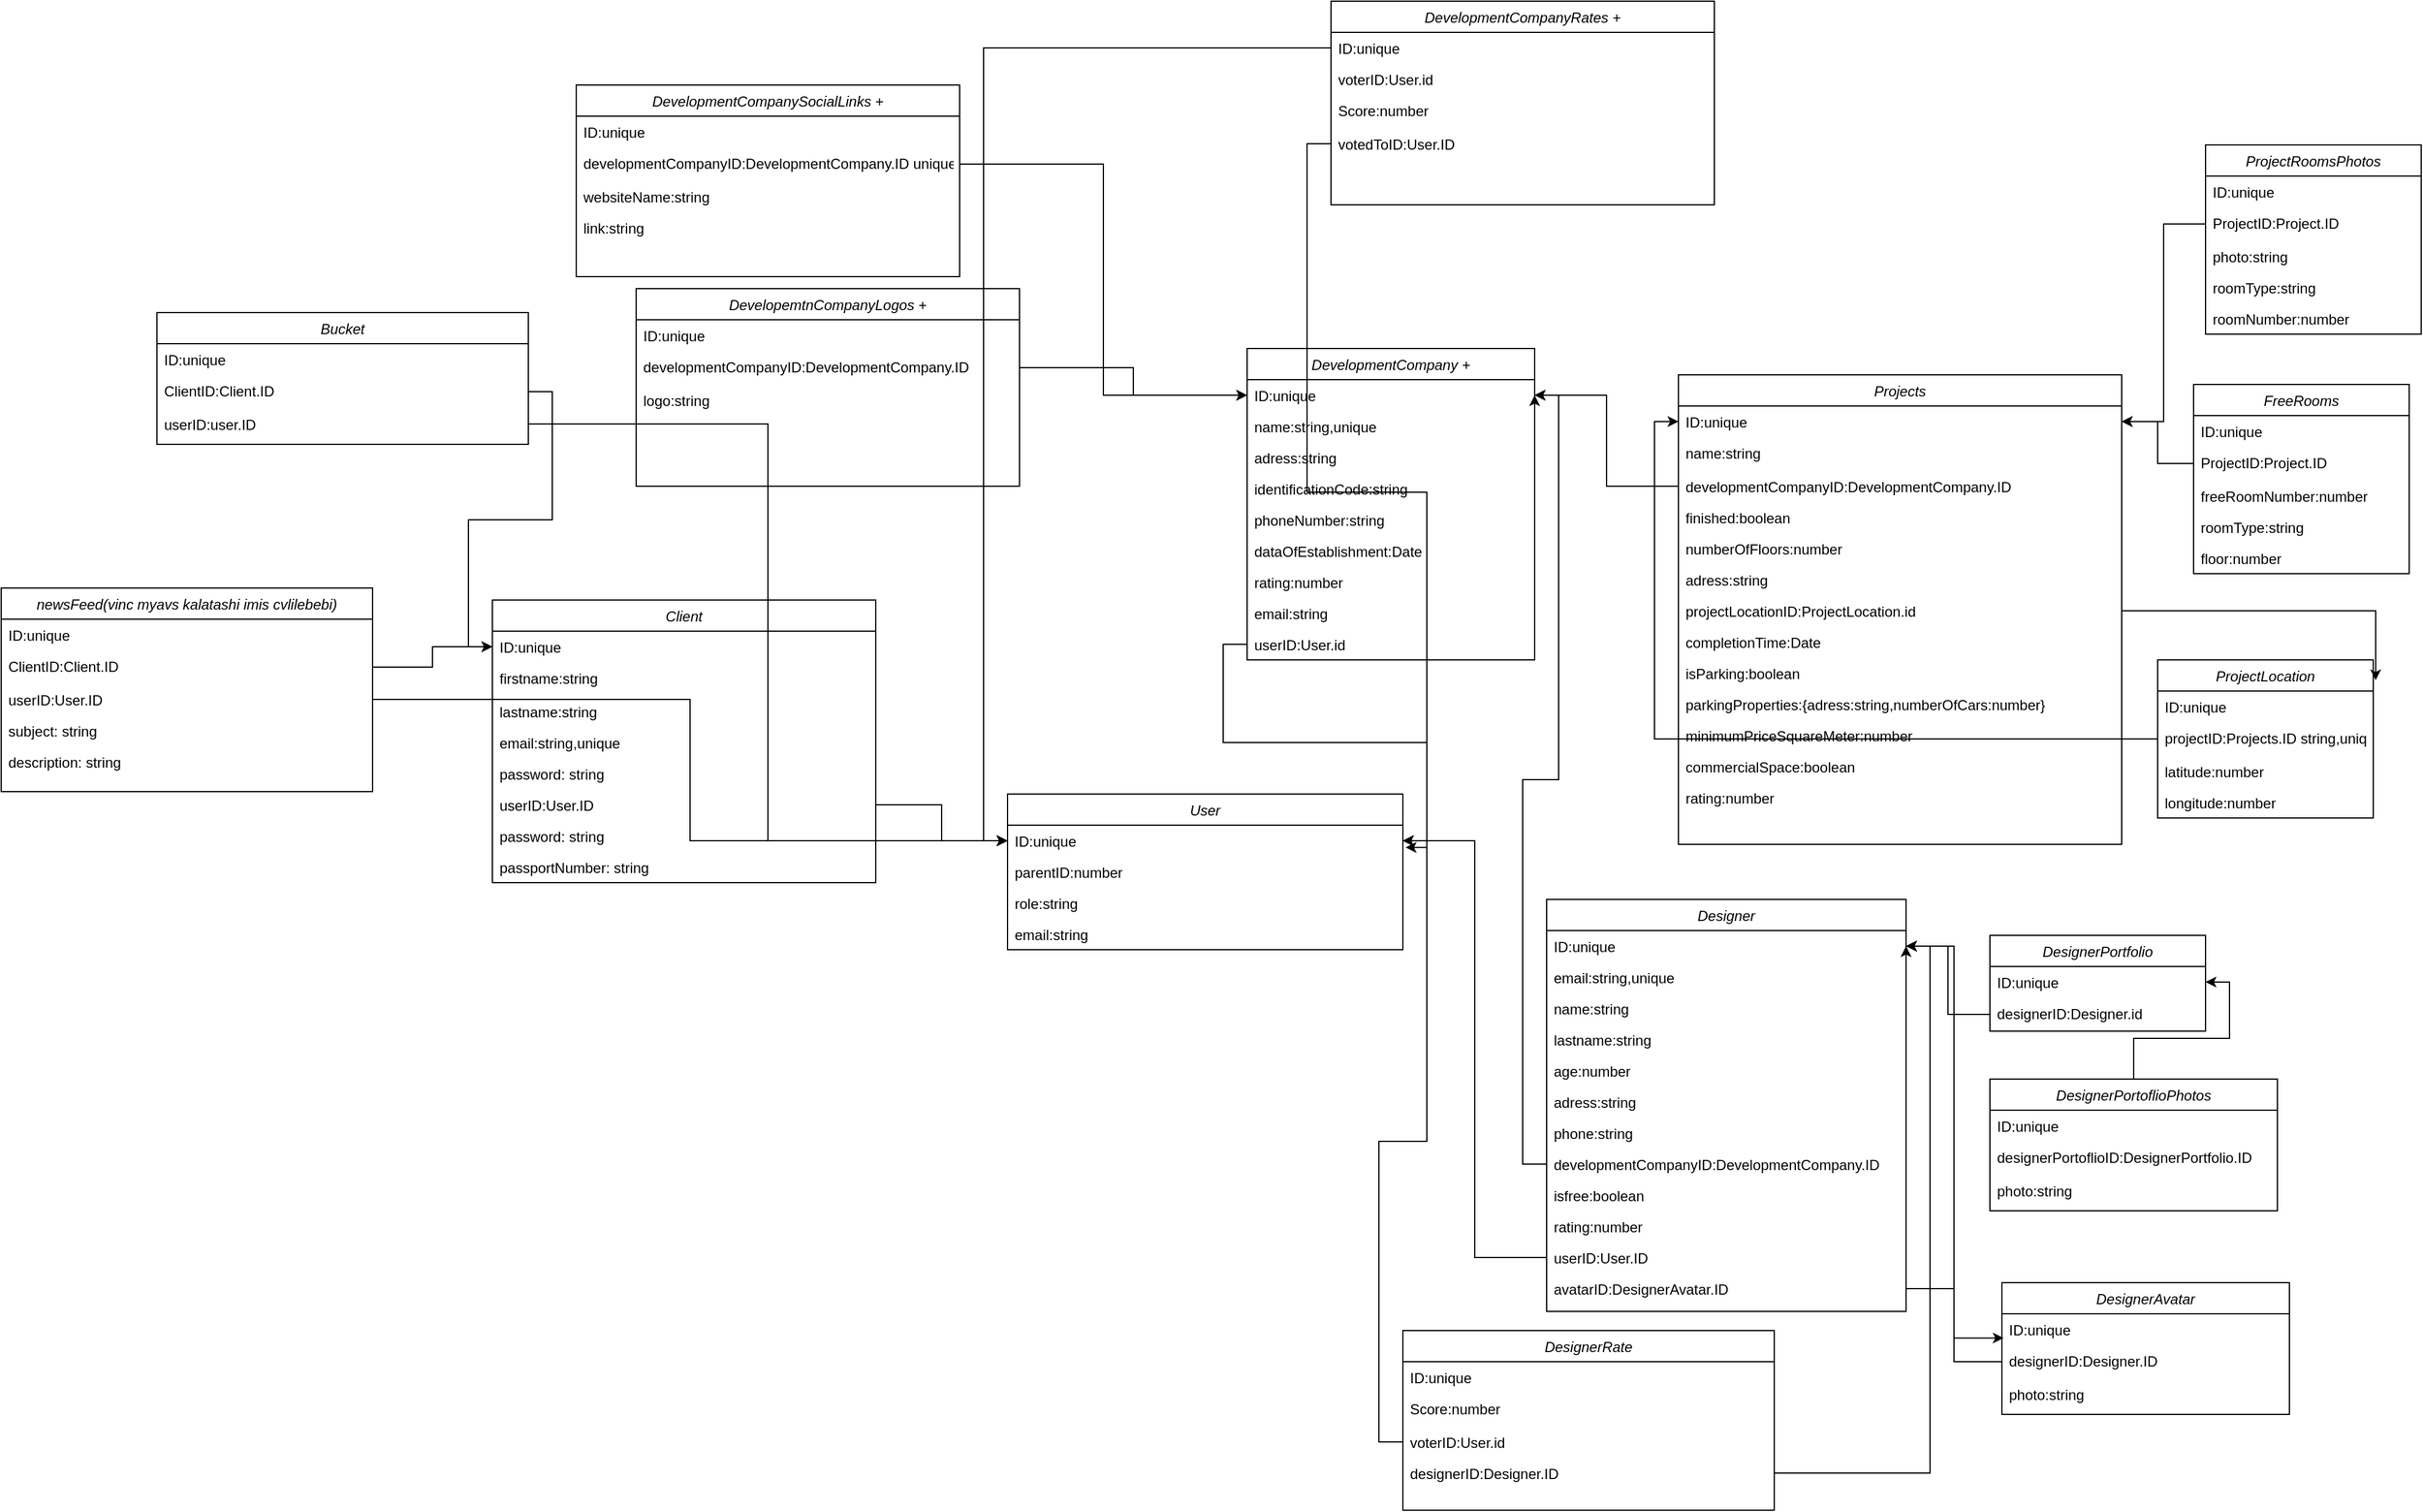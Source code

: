 <mxfile version="15.5.4" type="embed" pages="2"><diagram id="C5RBs43oDa-KdzZeNtuy" name="Page-1"><mxGraphModel dx="2500" dy="2102" grid="1" gridSize="10" guides="1" tooltips="1" connect="1" arrows="1" fold="1" page="1" pageScale="1" pageWidth="827" pageHeight="1169" math="0" shadow="0"><root><mxCell id="WIyWlLk6GJQsqaUBKTNV-0"/><mxCell id="WIyWlLk6GJQsqaUBKTNV-1" parent="WIyWlLk6GJQsqaUBKTNV-0"/><object label="DevelopmentCompany +" id="zkfFHV4jXpPFQw0GAbJ--0"><mxCell style="swimlane;fontStyle=2;align=center;verticalAlign=top;childLayout=stackLayout;horizontal=1;startSize=26;horizontalStack=0;resizeParent=1;resizeLast=0;collapsible=1;marginBottom=0;rounded=0;shadow=0;strokeWidth=1;" parent="WIyWlLk6GJQsqaUBKTNV-1" vertex="1"><mxGeometry x="240" y="-170" width="240" height="260" as="geometry"><mxRectangle x="50" y="280" width="160" height="26" as="alternateBounds"/></mxGeometry></mxCell></object><mxCell id="zkfFHV4jXpPFQw0GAbJ--2" value="ID:unique" style="text;align=left;verticalAlign=top;spacingLeft=4;spacingRight=4;overflow=hidden;rotatable=0;points=[[0,0.5],[1,0.5]];portConstraint=eastwest;rounded=0;shadow=0;html=0;" parent="zkfFHV4jXpPFQw0GAbJ--0" vertex="1"><mxGeometry y="26" width="240" height="26" as="geometry"/></mxCell><mxCell id="NU3LqY0kfDEqKCWppmfM-1" style="edgeStyle=orthogonalEdgeStyle;rounded=0;orthogonalLoop=1;jettySize=auto;html=1;exitX=1;exitY=0.5;exitDx=0;exitDy=0;entryX=1;entryY=0.5;entryDx=0;entryDy=0;fontFamily=Helvetica;fontSize=12;fontColor=default;" parent="zkfFHV4jXpPFQw0GAbJ--0" source="zkfFHV4jXpPFQw0GAbJ--1" target="zkfFHV4jXpPFQw0GAbJ--2" edge="1"><mxGeometry relative="1" as="geometry"/></mxCell><mxCell id="zkfFHV4jXpPFQw0GAbJ--1" value="name:string,unique" style="text;align=left;verticalAlign=top;spacingLeft=4;spacingRight=4;overflow=hidden;rotatable=0;points=[[0,0.5],[1,0.5]];portConstraint=eastwest;" parent="zkfFHV4jXpPFQw0GAbJ--0" vertex="1"><mxGeometry y="52" width="240" height="26" as="geometry"/></mxCell><mxCell id="NU3LqY0kfDEqKCWppmfM-3" value="adress:string" style="text;align=left;verticalAlign=top;spacingLeft=4;spacingRight=4;overflow=hidden;rotatable=0;points=[[0,0.5],[1,0.5]];portConstraint=eastwest;" parent="zkfFHV4jXpPFQw0GAbJ--0" vertex="1"><mxGeometry y="78" width="240" height="26" as="geometry"/></mxCell><mxCell id="NU3LqY0kfDEqKCWppmfM-4" value="identificationCode:string" style="text;align=left;verticalAlign=top;spacingLeft=4;spacingRight=4;overflow=hidden;rotatable=0;points=[[0,0.5],[1,0.5]];portConstraint=eastwest;" parent="zkfFHV4jXpPFQw0GAbJ--0" vertex="1"><mxGeometry y="104" width="240" height="26" as="geometry"/></mxCell><mxCell id="NU3LqY0kfDEqKCWppmfM-7" value="phoneNumber:string" style="text;align=left;verticalAlign=top;spacingLeft=4;spacingRight=4;overflow=hidden;rotatable=0;points=[[0,0.5],[1,0.5]];portConstraint=eastwest;" parent="zkfFHV4jXpPFQw0GAbJ--0" vertex="1"><mxGeometry y="130" width="240" height="26" as="geometry"/></mxCell><mxCell id="NU3LqY0kfDEqKCWppmfM-6" value="dataOfEstablishment:Date" style="text;align=left;verticalAlign=top;spacingLeft=4;spacingRight=4;overflow=hidden;rotatable=0;points=[[0,0.5],[1,0.5]];portConstraint=eastwest;" parent="zkfFHV4jXpPFQw0GAbJ--0" vertex="1"><mxGeometry y="156" width="240" height="26" as="geometry"/></mxCell><mxCell id="NU3LqY0kfDEqKCWppmfM-2" value="rating:number" style="text;align=left;verticalAlign=top;spacingLeft=4;spacingRight=4;overflow=hidden;rotatable=0;points=[[0,0.5],[1,0.5]];portConstraint=eastwest;" parent="zkfFHV4jXpPFQw0GAbJ--0" vertex="1"><mxGeometry y="182" width="240" height="26" as="geometry"/></mxCell><mxCell id="PWABPKc5PPacHre3TSY6-2" value="email:string" style="text;align=left;verticalAlign=top;spacingLeft=4;spacingRight=4;overflow=hidden;rotatable=0;points=[[0,0.5],[1,0.5]];portConstraint=eastwest;" parent="zkfFHV4jXpPFQw0GAbJ--0" vertex="1"><mxGeometry y="208" width="240" height="26" as="geometry"/></mxCell><mxCell id="PWABPKc5PPacHre3TSY6-17" value="userID:User.id" style="text;align=left;verticalAlign=top;spacingLeft=4;spacingRight=4;overflow=hidden;rotatable=0;points=[[0,0.5],[1,0.5]];portConstraint=eastwest;" parent="zkfFHV4jXpPFQw0GAbJ--0" vertex="1"><mxGeometry y="234" width="240" height="26" as="geometry"/></mxCell><object label="DevelopmentCompanySocialLinks +" id="NU3LqY0kfDEqKCWppmfM-8"><mxCell style="swimlane;fontStyle=2;align=center;verticalAlign=top;childLayout=stackLayout;horizontal=1;startSize=26;horizontalStack=0;resizeParent=1;resizeLast=0;collapsible=1;marginBottom=0;rounded=0;shadow=0;strokeWidth=1;" parent="WIyWlLk6GJQsqaUBKTNV-1" vertex="1"><mxGeometry x="-320" y="-390" width="320" height="160" as="geometry"><mxRectangle x="50" y="280" width="160" height="26" as="alternateBounds"/></mxGeometry></mxCell></object><mxCell id="NU3LqY0kfDEqKCWppmfM-9" value="ID:unique" style="text;align=left;verticalAlign=top;spacingLeft=4;spacingRight=4;overflow=hidden;rotatable=0;points=[[0,0.5],[1,0.5]];portConstraint=eastwest;rounded=0;shadow=0;html=0;" parent="NU3LqY0kfDEqKCWppmfM-8" vertex="1"><mxGeometry y="26" width="320" height="26" as="geometry"/></mxCell><mxCell id="NU3LqY0kfDEqKCWppmfM-20" value="developmentCompanyID:DevelopmentCompany.ID unique" style="text;align=left;verticalAlign=top;spacingLeft=4;spacingRight=4;overflow=hidden;rotatable=0;points=[[0,0.5],[1,0.5]];portConstraint=eastwest;" parent="NU3LqY0kfDEqKCWppmfM-8" vertex="1"><mxGeometry y="52" width="320" height="28" as="geometry"/></mxCell><mxCell id="NU3LqY0kfDEqKCWppmfM-22" value="websiteName:string" style="text;align=left;verticalAlign=top;spacingLeft=4;spacingRight=4;overflow=hidden;rotatable=0;points=[[0,0.5],[1,0.5]];portConstraint=eastwest;" parent="NU3LqY0kfDEqKCWppmfM-8" vertex="1"><mxGeometry y="80" width="320" height="26" as="geometry"/></mxCell><mxCell id="NU3LqY0kfDEqKCWppmfM-11" value="link:string" style="text;align=left;verticalAlign=top;spacingLeft=4;spacingRight=4;overflow=hidden;rotatable=0;points=[[0,0.5],[1,0.5]];portConstraint=eastwest;" parent="NU3LqY0kfDEqKCWppmfM-8" vertex="1"><mxGeometry y="106" width="320" height="26" as="geometry"/></mxCell><mxCell id="NU3LqY0kfDEqKCWppmfM-21" style="edgeStyle=orthogonalEdgeStyle;rounded=0;orthogonalLoop=1;jettySize=auto;html=1;fontFamily=Helvetica;fontSize=12;fontColor=default;" parent="WIyWlLk6GJQsqaUBKTNV-1" source="NU3LqY0kfDEqKCWppmfM-20" target="zkfFHV4jXpPFQw0GAbJ--2" edge="1"><mxGeometry relative="1" as="geometry"/></mxCell><object label="Projects" id="NU3LqY0kfDEqKCWppmfM-23"><mxCell style="swimlane;fontStyle=2;align=center;verticalAlign=top;childLayout=stackLayout;horizontal=1;startSize=26;horizontalStack=0;resizeParent=1;resizeLast=0;collapsible=1;marginBottom=0;rounded=0;shadow=0;strokeWidth=1;" parent="WIyWlLk6GJQsqaUBKTNV-1" vertex="1"><mxGeometry x="600" y="-148" width="370" height="392" as="geometry"><mxRectangle x="50" y="280" width="160" height="26" as="alternateBounds"/></mxGeometry></mxCell></object><mxCell id="NU3LqY0kfDEqKCWppmfM-24" value="ID:unique" style="text;align=left;verticalAlign=top;spacingLeft=4;spacingRight=4;overflow=hidden;rotatable=0;points=[[0,0.5],[1,0.5]];portConstraint=eastwest;rounded=0;shadow=0;html=0;" parent="NU3LqY0kfDEqKCWppmfM-23" vertex="1"><mxGeometry y="26" width="370" height="26" as="geometry"/></mxCell><mxCell id="NU3LqY0kfDEqKCWppmfM-25" value="name:string" style="text;align=left;verticalAlign=top;spacingLeft=4;spacingRight=4;overflow=hidden;rotatable=0;points=[[0,0.5],[1,0.5]];portConstraint=eastwest;" parent="NU3LqY0kfDEqKCWppmfM-23" vertex="1"><mxGeometry y="52" width="370" height="28" as="geometry"/></mxCell><mxCell id="NU3LqY0kfDEqKCWppmfM-26" value="developmentCompanyID:DevelopmentCompany.ID" style="text;align=left;verticalAlign=top;spacingLeft=4;spacingRight=4;overflow=hidden;rotatable=0;points=[[0,0.5],[1,0.5]];portConstraint=eastwest;" parent="NU3LqY0kfDEqKCWppmfM-23" vertex="1"><mxGeometry y="80" width="370" height="26" as="geometry"/></mxCell><mxCell id="NU3LqY0kfDEqKCWppmfM-28" value="finished:boolean" style="text;align=left;verticalAlign=top;spacingLeft=4;spacingRight=4;overflow=hidden;rotatable=0;points=[[0,0.5],[1,0.5]];portConstraint=eastwest;" parent="NU3LqY0kfDEqKCWppmfM-23" vertex="1"><mxGeometry y="106" width="370" height="26" as="geometry"/></mxCell><mxCell id="NU3LqY0kfDEqKCWppmfM-29" value="numberOfFloors:number" style="text;align=left;verticalAlign=top;spacingLeft=4;spacingRight=4;overflow=hidden;rotatable=0;points=[[0,0.5],[1,0.5]];portConstraint=eastwest;" parent="NU3LqY0kfDEqKCWppmfM-23" vertex="1"><mxGeometry y="132" width="370" height="26" as="geometry"/></mxCell><mxCell id="NU3LqY0kfDEqKCWppmfM-30" value="adress:string" style="text;align=left;verticalAlign=top;spacingLeft=4;spacingRight=4;overflow=hidden;rotatable=0;points=[[0,0.5],[1,0.5]];portConstraint=eastwest;" parent="NU3LqY0kfDEqKCWppmfM-23" vertex="1"><mxGeometry y="158" width="370" height="26" as="geometry"/></mxCell><mxCell id="NU3LqY0kfDEqKCWppmfM-39" value="projectLocationID:ProjectLocation.id" style="text;align=left;verticalAlign=top;spacingLeft=4;spacingRight=4;overflow=hidden;rotatable=0;points=[[0,0.5],[1,0.5]];portConstraint=eastwest;" parent="NU3LqY0kfDEqKCWppmfM-23" vertex="1"><mxGeometry y="184" width="370" height="26" as="geometry"/></mxCell><mxCell id="NU3LqY0kfDEqKCWppmfM-40" value="completionTime:Date" style="text;align=left;verticalAlign=top;spacingLeft=4;spacingRight=4;overflow=hidden;rotatable=0;points=[[0,0.5],[1,0.5]];portConstraint=eastwest;" parent="NU3LqY0kfDEqKCWppmfM-23" vertex="1"><mxGeometry y="210" width="370" height="26" as="geometry"/></mxCell><mxCell id="NU3LqY0kfDEqKCWppmfM-50" value="isParking:boolean" style="text;align=left;verticalAlign=top;spacingLeft=4;spacingRight=4;overflow=hidden;rotatable=0;points=[[0,0.5],[1,0.5]];portConstraint=eastwest;" parent="NU3LqY0kfDEqKCWppmfM-23" vertex="1"><mxGeometry y="236" width="370" height="26" as="geometry"/></mxCell><mxCell id="NU3LqY0kfDEqKCWppmfM-52" value="parkingProperties:{adress:string,numberOfCars:number}" style="text;align=left;verticalAlign=top;spacingLeft=4;spacingRight=4;overflow=hidden;rotatable=0;points=[[0,0.5],[1,0.5]];portConstraint=eastwest;" parent="NU3LqY0kfDEqKCWppmfM-23" vertex="1"><mxGeometry y="262" width="370" height="26" as="geometry"/></mxCell><mxCell id="NU3LqY0kfDEqKCWppmfM-51" value="minimumPriceSquareMeter:number" style="text;align=left;verticalAlign=top;spacingLeft=4;spacingRight=4;overflow=hidden;rotatable=0;points=[[0,0.5],[1,0.5]];portConstraint=eastwest;" parent="NU3LqY0kfDEqKCWppmfM-23" vertex="1"><mxGeometry y="288" width="370" height="26" as="geometry"/></mxCell><mxCell id="NU3LqY0kfDEqKCWppmfM-27" value="commercialSpace:boolean" style="text;align=left;verticalAlign=top;spacingLeft=4;spacingRight=4;overflow=hidden;rotatable=0;points=[[0,0.5],[1,0.5]];portConstraint=eastwest;" parent="NU3LqY0kfDEqKCWppmfM-23" vertex="1"><mxGeometry y="314" width="370" height="26" as="geometry"/></mxCell><mxCell id="PWABPKc5PPacHre3TSY6-22" value="rating:number" style="text;align=left;verticalAlign=top;spacingLeft=4;spacingRight=4;overflow=hidden;rotatable=0;points=[[0,0.5],[1,0.5]];portConstraint=eastwest;" parent="NU3LqY0kfDEqKCWppmfM-23" vertex="1"><mxGeometry y="340" width="370" height="26" as="geometry"/></mxCell><object label="ProjectLocation" id="NU3LqY0kfDEqKCWppmfM-32"><mxCell style="swimlane;fontStyle=2;align=center;verticalAlign=top;childLayout=stackLayout;horizontal=1;startSize=26;horizontalStack=0;resizeParent=1;resizeLast=0;collapsible=1;marginBottom=0;rounded=0;shadow=0;strokeWidth=1;" parent="WIyWlLk6GJQsqaUBKTNV-1" vertex="1"><mxGeometry x="1000" y="90" width="180" height="132" as="geometry"><mxRectangle x="50" y="280" width="160" height="26" as="alternateBounds"/></mxGeometry></mxCell></object><mxCell id="NU3LqY0kfDEqKCWppmfM-33" value="ID:unique" style="text;align=left;verticalAlign=top;spacingLeft=4;spacingRight=4;overflow=hidden;rotatable=0;points=[[0,0.5],[1,0.5]];portConstraint=eastwest;rounded=0;shadow=0;html=0;" parent="NU3LqY0kfDEqKCWppmfM-32" vertex="1"><mxGeometry y="26" width="180" height="26" as="geometry"/></mxCell><mxCell id="NU3LqY0kfDEqKCWppmfM-34" value="projectID:Projects.ID string,unique" style="text;align=left;verticalAlign=top;spacingLeft=4;spacingRight=4;overflow=hidden;rotatable=0;points=[[0,0.5],[1,0.5]];portConstraint=eastwest;" parent="NU3LqY0kfDEqKCWppmfM-32" vertex="1"><mxGeometry y="52" width="180" height="28" as="geometry"/></mxCell><mxCell id="NU3LqY0kfDEqKCWppmfM-35" value="latitude:number" style="text;align=left;verticalAlign=top;spacingLeft=4;spacingRight=4;overflow=hidden;rotatable=0;points=[[0,0.5],[1,0.5]];portConstraint=eastwest;" parent="NU3LqY0kfDEqKCWppmfM-32" vertex="1"><mxGeometry y="80" width="180" height="26" as="geometry"/></mxCell><mxCell id="NU3LqY0kfDEqKCWppmfM-36" value="longitude:number" style="text;align=left;verticalAlign=top;spacingLeft=4;spacingRight=4;overflow=hidden;rotatable=0;points=[[0,0.5],[1,0.5]];portConstraint=eastwest;" parent="NU3LqY0kfDEqKCWppmfM-32" vertex="1"><mxGeometry y="106" width="180" height="26" as="geometry"/></mxCell><mxCell id="NU3LqY0kfDEqKCWppmfM-37" style="edgeStyle=orthogonalEdgeStyle;rounded=0;orthogonalLoop=1;jettySize=auto;html=1;entryX=0;entryY=0.5;entryDx=0;entryDy=0;fontFamily=Helvetica;fontSize=12;fontColor=default;" parent="WIyWlLk6GJQsqaUBKTNV-1" source="NU3LqY0kfDEqKCWppmfM-34" target="NU3LqY0kfDEqKCWppmfM-24" edge="1"><mxGeometry relative="1" as="geometry"/></mxCell><mxCell id="NU3LqY0kfDEqKCWppmfM-42" style="edgeStyle=orthogonalEdgeStyle;rounded=0;orthogonalLoop=1;jettySize=auto;html=1;entryX=1.011;entryY=0.129;entryDx=0;entryDy=0;entryPerimeter=0;fontFamily=Helvetica;fontSize=12;fontColor=default;" parent="WIyWlLk6GJQsqaUBKTNV-1" source="NU3LqY0kfDEqKCWppmfM-39" target="NU3LqY0kfDEqKCWppmfM-32" edge="1"><mxGeometry relative="1" as="geometry"/></mxCell><object label="DevelopmentCompanyRates +" id="PWABPKc5PPacHre3TSY6-3"><mxCell style="swimlane;fontStyle=2;align=center;verticalAlign=top;childLayout=stackLayout;horizontal=1;startSize=26;horizontalStack=0;resizeParent=1;resizeLast=0;collapsible=1;marginBottom=0;rounded=0;shadow=0;strokeWidth=1;" parent="WIyWlLk6GJQsqaUBKTNV-1" vertex="1"><mxGeometry x="310" y="-460" width="320" height="170" as="geometry"><mxRectangle x="50" y="280" width="160" height="26" as="alternateBounds"/></mxGeometry></mxCell></object><mxCell id="PWABPKc5PPacHre3TSY6-4" value="ID:unique" style="text;align=left;verticalAlign=top;spacingLeft=4;spacingRight=4;overflow=hidden;rotatable=0;points=[[0,0.5],[1,0.5]];portConstraint=eastwest;rounded=0;shadow=0;html=0;" parent="PWABPKc5PPacHre3TSY6-3" vertex="1"><mxGeometry y="26" width="320" height="26" as="geometry"/></mxCell><mxCell id="PWABPKc5PPacHre3TSY6-6" value="voterID:User.id" style="text;align=left;verticalAlign=top;spacingLeft=4;spacingRight=4;overflow=hidden;rotatable=0;points=[[0,0.5],[1,0.5]];portConstraint=eastwest;" parent="PWABPKc5PPacHre3TSY6-3" vertex="1"><mxGeometry y="52" width="320" height="26" as="geometry"/></mxCell><mxCell id="PWABPKc5PPacHre3TSY6-5" value="Score:number" style="text;align=left;verticalAlign=top;spacingLeft=4;spacingRight=4;overflow=hidden;rotatable=0;points=[[0,0.5],[1,0.5]];portConstraint=eastwest;" parent="PWABPKc5PPacHre3TSY6-3" vertex="1"><mxGeometry y="78" width="320" height="28" as="geometry"/></mxCell><mxCell id="PWABPKc5PPacHre3TSY6-15" value="votedToID:User.ID" style="text;align=left;verticalAlign=top;spacingLeft=4;spacingRight=4;overflow=hidden;rotatable=0;points=[[0,0.5],[1,0.5]];portConstraint=eastwest;" parent="PWABPKc5PPacHre3TSY6-3" vertex="1"><mxGeometry y="106" width="320" height="26" as="geometry"/></mxCell><object label="User" id="PWABPKc5PPacHre3TSY6-8"><mxCell style="swimlane;fontStyle=2;align=center;verticalAlign=top;childLayout=stackLayout;horizontal=1;startSize=26;horizontalStack=0;resizeParent=1;resizeLast=0;collapsible=1;marginBottom=0;rounded=0;shadow=0;strokeWidth=1;" parent="WIyWlLk6GJQsqaUBKTNV-1" vertex="1"><mxGeometry x="40" y="202" width="330" height="130" as="geometry"><mxRectangle x="50" y="280" width="160" height="26" as="alternateBounds"/></mxGeometry></mxCell></object><mxCell id="PWABPKc5PPacHre3TSY6-9" value="ID:unique" style="text;align=left;verticalAlign=top;spacingLeft=4;spacingRight=4;overflow=hidden;rotatable=0;points=[[0,0.5],[1,0.5]];portConstraint=eastwest;rounded=0;shadow=0;html=0;" parent="PWABPKc5PPacHre3TSY6-8" vertex="1"><mxGeometry y="26" width="330" height="26" as="geometry"/></mxCell><mxCell id="33" value="parentID:number" style="text;align=left;verticalAlign=top;spacingLeft=4;spacingRight=4;overflow=hidden;rotatable=0;points=[[0,0.5],[1,0.5]];portConstraint=eastwest;" parent="PWABPKc5PPacHre3TSY6-8" vertex="1"><mxGeometry y="52" width="330" height="26" as="geometry"/></mxCell><mxCell id="PWABPKc5PPacHre3TSY6-12" value="role:string" style="text;align=left;verticalAlign=top;spacingLeft=4;spacingRight=4;overflow=hidden;rotatable=0;points=[[0,0.5],[1,0.5]];portConstraint=eastwest;" parent="PWABPKc5PPacHre3TSY6-8" vertex="1"><mxGeometry y="78" width="330" height="26" as="geometry"/></mxCell><mxCell id="0" value="email:string" style="text;align=left;verticalAlign=top;spacingLeft=4;spacingRight=4;overflow=hidden;rotatable=0;points=[[0,0.5],[1,0.5]];portConstraint=eastwest;rounded=0;shadow=0;html=0;" parent="PWABPKc5PPacHre3TSY6-8" vertex="1"><mxGeometry y="104" width="330" height="26" as="geometry"/></mxCell><object label="ProjectRoomsPhotos" id="PWABPKc5PPacHre3TSY6-31"><mxCell style="swimlane;fontStyle=2;align=center;verticalAlign=top;childLayout=stackLayout;horizontal=1;startSize=26;horizontalStack=0;resizeParent=1;resizeLast=0;collapsible=1;marginBottom=0;rounded=0;shadow=0;strokeWidth=1;" parent="WIyWlLk6GJQsqaUBKTNV-1" vertex="1"><mxGeometry x="1040" y="-340" width="180" height="158" as="geometry"><mxRectangle x="50" y="280" width="160" height="26" as="alternateBounds"/></mxGeometry></mxCell></object><mxCell id="PWABPKc5PPacHre3TSY6-32" value="ID:unique" style="text;align=left;verticalAlign=top;spacingLeft=4;spacingRight=4;overflow=hidden;rotatable=0;points=[[0,0.5],[1,0.5]];portConstraint=eastwest;rounded=0;shadow=0;html=0;" parent="PWABPKc5PPacHre3TSY6-31" vertex="1"><mxGeometry y="26" width="180" height="26" as="geometry"/></mxCell><mxCell id="PWABPKc5PPacHre3TSY6-33" value="ProjectID:Project.ID" style="text;align=left;verticalAlign=top;spacingLeft=4;spacingRight=4;overflow=hidden;rotatable=0;points=[[0,0.5],[1,0.5]];portConstraint=eastwest;" parent="PWABPKc5PPacHre3TSY6-31" vertex="1"><mxGeometry y="52" width="180" height="28" as="geometry"/></mxCell><mxCell id="PWABPKc5PPacHre3TSY6-34" value="photo:string" style="text;align=left;verticalAlign=top;spacingLeft=4;spacingRight=4;overflow=hidden;rotatable=0;points=[[0,0.5],[1,0.5]];portConstraint=eastwest;" parent="PWABPKc5PPacHre3TSY6-31" vertex="1"><mxGeometry y="80" width="180" height="26" as="geometry"/></mxCell><mxCell id="PWABPKc5PPacHre3TSY6-35" value="roomType:string" style="text;align=left;verticalAlign=top;spacingLeft=4;spacingRight=4;overflow=hidden;rotatable=0;points=[[0,0.5],[1,0.5]];portConstraint=eastwest;" parent="PWABPKc5PPacHre3TSY6-31" vertex="1"><mxGeometry y="106" width="180" height="26" as="geometry"/></mxCell><mxCell id="PWABPKc5PPacHre3TSY6-38" value="roomNumber:number" style="text;align=left;verticalAlign=top;spacingLeft=4;spacingRight=4;overflow=hidden;rotatable=0;points=[[0,0.5],[1,0.5]];portConstraint=eastwest;" parent="PWABPKc5PPacHre3TSY6-31" vertex="1"><mxGeometry y="132" width="180" height="26" as="geometry"/></mxCell><mxCell id="PWABPKc5PPacHre3TSY6-39" style="edgeStyle=orthogonalEdgeStyle;rounded=0;orthogonalLoop=1;jettySize=auto;html=1;" parent="WIyWlLk6GJQsqaUBKTNV-1" source="PWABPKc5PPacHre3TSY6-33" target="NU3LqY0kfDEqKCWppmfM-24" edge="1"><mxGeometry relative="1" as="geometry"/></mxCell><object label="DevelopemtnCompanyLogos +" id="PWABPKc5PPacHre3TSY6-41"><mxCell style="swimlane;fontStyle=2;align=center;verticalAlign=top;childLayout=stackLayout;horizontal=1;startSize=26;horizontalStack=0;resizeParent=1;resizeLast=0;collapsible=1;marginBottom=0;rounded=0;shadow=0;strokeWidth=1;" parent="WIyWlLk6GJQsqaUBKTNV-1" vertex="1"><mxGeometry x="-270" y="-220" width="320" height="165" as="geometry"><mxRectangle x="50" y="280" width="160" height="26" as="alternateBounds"/></mxGeometry></mxCell></object><mxCell id="PWABPKc5PPacHre3TSY6-42" value="ID:unique" style="text;align=left;verticalAlign=top;spacingLeft=4;spacingRight=4;overflow=hidden;rotatable=0;points=[[0,0.5],[1,0.5]];portConstraint=eastwest;rounded=0;shadow=0;html=0;" parent="PWABPKc5PPacHre3TSY6-41" vertex="1"><mxGeometry y="26" width="320" height="26" as="geometry"/></mxCell><mxCell id="PWABPKc5PPacHre3TSY6-43" value="developmentCompanyID:DevelopmentCompany.ID" style="text;align=left;verticalAlign=top;spacingLeft=4;spacingRight=4;overflow=hidden;rotatable=0;points=[[0,0.5],[1,0.5]];portConstraint=eastwest;" parent="PWABPKc5PPacHre3TSY6-41" vertex="1"><mxGeometry y="52" width="320" height="28" as="geometry"/></mxCell><mxCell id="PWABPKc5PPacHre3TSY6-44" value="logo:string" style="text;align=left;verticalAlign=top;spacingLeft=4;spacingRight=4;overflow=hidden;rotatable=0;points=[[0,0.5],[1,0.5]];portConstraint=eastwest;" parent="PWABPKc5PPacHre3TSY6-41" vertex="1"><mxGeometry y="80" width="320" height="26" as="geometry"/></mxCell><mxCell id="PWABPKc5PPacHre3TSY6-47" style="edgeStyle=orthogonalEdgeStyle;rounded=0;orthogonalLoop=1;jettySize=auto;html=1;entryX=0;entryY=0.5;entryDx=0;entryDy=0;" parent="WIyWlLk6GJQsqaUBKTNV-1" source="PWABPKc5PPacHre3TSY6-43" target="zkfFHV4jXpPFQw0GAbJ--2" edge="1"><mxGeometry relative="1" as="geometry"/></mxCell><object label="Designer" id="PWABPKc5PPacHre3TSY6-48"><mxCell style="swimlane;fontStyle=2;align=center;verticalAlign=top;childLayout=stackLayout;horizontal=1;startSize=26;horizontalStack=0;resizeParent=1;resizeLast=0;collapsible=1;marginBottom=0;rounded=0;shadow=0;strokeWidth=1;" parent="WIyWlLk6GJQsqaUBKTNV-1" vertex="1"><mxGeometry x="490" y="290" width="300" height="344" as="geometry"><mxRectangle x="50" y="280" width="160" height="26" as="alternateBounds"/></mxGeometry></mxCell></object><mxCell id="PWABPKc5PPacHre3TSY6-49" value="ID:unique" style="text;align=left;verticalAlign=top;spacingLeft=4;spacingRight=4;overflow=hidden;rotatable=0;points=[[0,0.5],[1,0.5]];portConstraint=eastwest;rounded=0;shadow=0;html=0;" parent="PWABPKc5PPacHre3TSY6-48" vertex="1"><mxGeometry y="26" width="300" height="26" as="geometry"/></mxCell><mxCell id="PWABPKc5PPacHre3TSY6-50" style="edgeStyle=orthogonalEdgeStyle;rounded=0;orthogonalLoop=1;jettySize=auto;html=1;exitX=1;exitY=0.5;exitDx=0;exitDy=0;entryX=1;entryY=0.5;entryDx=0;entryDy=0;fontFamily=Helvetica;fontSize=12;fontColor=default;" parent="PWABPKc5PPacHre3TSY6-48" source="PWABPKc5PPacHre3TSY6-51" target="PWABPKc5PPacHre3TSY6-49" edge="1"><mxGeometry relative="1" as="geometry"/></mxCell><mxCell id="PWABPKc5PPacHre3TSY6-51" value="email:string,unique" style="text;align=left;verticalAlign=top;spacingLeft=4;spacingRight=4;overflow=hidden;rotatable=0;points=[[0,0.5],[1,0.5]];portConstraint=eastwest;" parent="PWABPKc5PPacHre3TSY6-48" vertex="1"><mxGeometry y="52" width="300" height="26" as="geometry"/></mxCell><mxCell id="PWABPKc5PPacHre3TSY6-61" value="name:string" style="text;align=left;verticalAlign=top;spacingLeft=4;spacingRight=4;overflow=hidden;rotatable=0;points=[[0,0.5],[1,0.5]];portConstraint=eastwest;" parent="PWABPKc5PPacHre3TSY6-48" vertex="1"><mxGeometry y="78" width="300" height="26" as="geometry"/></mxCell><mxCell id="PWABPKc5PPacHre3TSY6-60" value="lastname:string" style="text;align=left;verticalAlign=top;spacingLeft=4;spacingRight=4;overflow=hidden;rotatable=0;points=[[0,0.5],[1,0.5]];portConstraint=eastwest;" parent="PWABPKc5PPacHre3TSY6-48" vertex="1"><mxGeometry y="104" width="300" height="26" as="geometry"/></mxCell><mxCell id="PWABPKc5PPacHre3TSY6-66" value="age:number" style="text;align=left;verticalAlign=top;spacingLeft=4;spacingRight=4;overflow=hidden;rotatable=0;points=[[0,0.5],[1,0.5]];portConstraint=eastwest;" parent="PWABPKc5PPacHre3TSY6-48" vertex="1"><mxGeometry y="130" width="300" height="26" as="geometry"/></mxCell><mxCell id="PWABPKc5PPacHre3TSY6-52" value="adress:string" style="text;align=left;verticalAlign=top;spacingLeft=4;spacingRight=4;overflow=hidden;rotatable=0;points=[[0,0.5],[1,0.5]];portConstraint=eastwest;" parent="PWABPKc5PPacHre3TSY6-48" vertex="1"><mxGeometry y="156" width="300" height="26" as="geometry"/></mxCell><mxCell id="PWABPKc5PPacHre3TSY6-62" value="phone:string" style="text;align=left;verticalAlign=top;spacingLeft=4;spacingRight=4;overflow=hidden;rotatable=0;points=[[0,0.5],[1,0.5]];portConstraint=eastwest;" parent="PWABPKc5PPacHre3TSY6-48" vertex="1"><mxGeometry y="182" width="300" height="26" as="geometry"/></mxCell><mxCell id="PWABPKc5PPacHre3TSY6-63" value="developmentCompanyID:DevelopmentCompany.ID" style="text;align=left;verticalAlign=top;spacingLeft=4;spacingRight=4;overflow=hidden;rotatable=0;points=[[0,0.5],[1,0.5]];portConstraint=eastwest;" parent="PWABPKc5PPacHre3TSY6-48" vertex="1"><mxGeometry y="208" width="300" height="26" as="geometry"/></mxCell><mxCell id="PWABPKc5PPacHre3TSY6-74" value="isfree:boolean" style="text;align=left;verticalAlign=top;spacingLeft=4;spacingRight=4;overflow=hidden;rotatable=0;points=[[0,0.5],[1,0.5]];portConstraint=eastwest;" parent="PWABPKc5PPacHre3TSY6-48" vertex="1"><mxGeometry y="234" width="300" height="26" as="geometry"/></mxCell><mxCell id="PWABPKc5PPacHre3TSY6-90" value="rating:number" style="text;align=left;verticalAlign=top;spacingLeft=4;spacingRight=4;overflow=hidden;rotatable=0;points=[[0,0.5],[1,0.5]];portConstraint=eastwest;" parent="PWABPKc5PPacHre3TSY6-48" vertex="1"><mxGeometry y="260" width="300" height="26" as="geometry"/></mxCell><mxCell id="PWABPKc5PPacHre3TSY6-86" value="userID:User.ID" style="text;align=left;verticalAlign=top;spacingLeft=4;spacingRight=4;overflow=hidden;rotatable=0;points=[[0,0.5],[1,0.5]];portConstraint=eastwest;" parent="PWABPKc5PPacHre3TSY6-48" vertex="1"><mxGeometry y="286" width="300" height="26" as="geometry"/></mxCell><mxCell id="PWABPKc5PPacHre3TSY6-97" value="avatarID:DesignerAvatar.ID" style="text;align=left;verticalAlign=top;spacingLeft=4;spacingRight=4;overflow=hidden;rotatable=0;points=[[0,0.5],[1,0.5]];portConstraint=eastwest;" parent="PWABPKc5PPacHre3TSY6-48" vertex="1"><mxGeometry y="312" width="300" height="26" as="geometry"/></mxCell><mxCell id="PWABPKc5PPacHre3TSY6-64" style="edgeStyle=orthogonalEdgeStyle;rounded=0;orthogonalLoop=1;jettySize=auto;html=1;entryX=1;entryY=0.5;entryDx=0;entryDy=0;" parent="WIyWlLk6GJQsqaUBKTNV-1" source="PWABPKc5PPacHre3TSY6-63" target="zkfFHV4jXpPFQw0GAbJ--2" edge="1"><mxGeometry relative="1" as="geometry"/></mxCell><mxCell id="PWABPKc5PPacHre3TSY6-65" style="edgeStyle=orthogonalEdgeStyle;rounded=0;orthogonalLoop=1;jettySize=auto;html=1;entryX=1;entryY=0.5;entryDx=0;entryDy=0;" parent="WIyWlLk6GJQsqaUBKTNV-1" source="NU3LqY0kfDEqKCWppmfM-26" target="zkfFHV4jXpPFQw0GAbJ--2" edge="1"><mxGeometry relative="1" as="geometry"/></mxCell><object label="FreeRooms" id="PWABPKc5PPacHre3TSY6-67"><mxCell style="swimlane;fontStyle=2;align=center;verticalAlign=top;childLayout=stackLayout;horizontal=1;startSize=26;horizontalStack=0;resizeParent=1;resizeLast=0;collapsible=1;marginBottom=0;rounded=0;shadow=0;strokeWidth=1;" parent="WIyWlLk6GJQsqaUBKTNV-1" vertex="1"><mxGeometry x="1030" y="-140" width="180" height="158" as="geometry"><mxRectangle x="50" y="280" width="160" height="26" as="alternateBounds"/></mxGeometry></mxCell></object><mxCell id="PWABPKc5PPacHre3TSY6-68" value="ID:unique" style="text;align=left;verticalAlign=top;spacingLeft=4;spacingRight=4;overflow=hidden;rotatable=0;points=[[0,0.5],[1,0.5]];portConstraint=eastwest;rounded=0;shadow=0;html=0;" parent="PWABPKc5PPacHre3TSY6-67" vertex="1"><mxGeometry y="26" width="180" height="26" as="geometry"/></mxCell><mxCell id="PWABPKc5PPacHre3TSY6-69" value="ProjectID:Project.ID" style="text;align=left;verticalAlign=top;spacingLeft=4;spacingRight=4;overflow=hidden;rotatable=0;points=[[0,0.5],[1,0.5]];portConstraint=eastwest;" parent="PWABPKc5PPacHre3TSY6-67" vertex="1"><mxGeometry y="52" width="180" height="28" as="geometry"/></mxCell><mxCell id="PWABPKc5PPacHre3TSY6-70" value="freeRoomNumber:number" style="text;align=left;verticalAlign=top;spacingLeft=4;spacingRight=4;overflow=hidden;rotatable=0;points=[[0,0.5],[1,0.5]];portConstraint=eastwest;" parent="PWABPKc5PPacHre3TSY6-67" vertex="1"><mxGeometry y="80" width="180" height="26" as="geometry"/></mxCell><mxCell id="PWABPKc5PPacHre3TSY6-71" value="roomType:string" style="text;align=left;verticalAlign=top;spacingLeft=4;spacingRight=4;overflow=hidden;rotatable=0;points=[[0,0.5],[1,0.5]];portConstraint=eastwest;" parent="PWABPKc5PPacHre3TSY6-67" vertex="1"><mxGeometry y="106" width="180" height="26" as="geometry"/></mxCell><mxCell id="PWABPKc5PPacHre3TSY6-72" value="floor:number" style="text;align=left;verticalAlign=top;spacingLeft=4;spacingRight=4;overflow=hidden;rotatable=0;points=[[0,0.5],[1,0.5]];portConstraint=eastwest;" parent="PWABPKc5PPacHre3TSY6-67" vertex="1"><mxGeometry y="132" width="180" height="26" as="geometry"/></mxCell><mxCell id="PWABPKc5PPacHre3TSY6-73" style="edgeStyle=orthogonalEdgeStyle;rounded=0;orthogonalLoop=1;jettySize=auto;html=1;entryX=1;entryY=0.5;entryDx=0;entryDy=0;" parent="WIyWlLk6GJQsqaUBKTNV-1" source="PWABPKc5PPacHre3TSY6-69" target="NU3LqY0kfDEqKCWppmfM-24" edge="1"><mxGeometry relative="1" as="geometry"/></mxCell><object label="DesignerPortfolio" id="PWABPKc5PPacHre3TSY6-75"><mxCell style="swimlane;fontStyle=2;align=center;verticalAlign=top;childLayout=stackLayout;horizontal=1;startSize=26;horizontalStack=0;resizeParent=1;resizeLast=0;collapsible=1;marginBottom=0;rounded=0;shadow=0;strokeWidth=1;" parent="WIyWlLk6GJQsqaUBKTNV-1" vertex="1"><mxGeometry x="860" y="320" width="180" height="80" as="geometry"><mxRectangle x="50" y="280" width="160" height="26" as="alternateBounds"/></mxGeometry></mxCell></object><mxCell id="PWABPKc5PPacHre3TSY6-76" value="ID:unique" style="text;align=left;verticalAlign=top;spacingLeft=4;spacingRight=4;overflow=hidden;rotatable=0;points=[[0,0.5],[1,0.5]];portConstraint=eastwest;rounded=0;shadow=0;html=0;" parent="PWABPKc5PPacHre3TSY6-75" vertex="1"><mxGeometry y="26" width="180" height="26" as="geometry"/></mxCell><mxCell id="PWABPKc5PPacHre3TSY6-77" value="designerID:Designer.id" style="text;align=left;verticalAlign=top;spacingLeft=4;spacingRight=4;overflow=hidden;rotatable=0;points=[[0,0.5],[1,0.5]];portConstraint=eastwest;" parent="PWABPKc5PPacHre3TSY6-75" vertex="1"><mxGeometry y="52" width="180" height="28" as="geometry"/></mxCell><mxCell id="PWABPKc5PPacHre3TSY6-84" style="edgeStyle=orthogonalEdgeStyle;rounded=0;orthogonalLoop=1;jettySize=auto;html=1;" parent="WIyWlLk6GJQsqaUBKTNV-1" source="PWABPKc5PPacHre3TSY6-80" target="PWABPKc5PPacHre3TSY6-76" edge="1"><mxGeometry relative="1" as="geometry"/></mxCell><object label="DesignerPortoflioPhotos" id="PWABPKc5PPacHre3TSY6-80"><mxCell style="swimlane;fontStyle=2;align=center;verticalAlign=top;childLayout=stackLayout;horizontal=1;startSize=26;horizontalStack=0;resizeParent=1;resizeLast=0;collapsible=1;marginBottom=0;rounded=0;shadow=0;strokeWidth=1;" parent="WIyWlLk6GJQsqaUBKTNV-1" vertex="1"><mxGeometry x="860" y="440" width="240" height="110" as="geometry"><mxRectangle x="50" y="280" width="160" height="26" as="alternateBounds"/></mxGeometry></mxCell></object><mxCell id="PWABPKc5PPacHre3TSY6-81" value="ID:unique" style="text;align=left;verticalAlign=top;spacingLeft=4;spacingRight=4;overflow=hidden;rotatable=0;points=[[0,0.5],[1,0.5]];portConstraint=eastwest;rounded=0;shadow=0;html=0;" parent="PWABPKc5PPacHre3TSY6-80" vertex="1"><mxGeometry y="26" width="240" height="26" as="geometry"/></mxCell><mxCell id="PWABPKc5PPacHre3TSY6-82" value="designerPortoflioID:DesignerPortfolio.ID" style="text;align=left;verticalAlign=top;spacingLeft=4;spacingRight=4;overflow=hidden;rotatable=0;points=[[0,0.5],[1,0.5]];portConstraint=eastwest;" parent="PWABPKc5PPacHre3TSY6-80" vertex="1"><mxGeometry y="52" width="240" height="28" as="geometry"/></mxCell><mxCell id="PWABPKc5PPacHre3TSY6-83" value="photo:string" style="text;align=left;verticalAlign=top;spacingLeft=4;spacingRight=4;overflow=hidden;rotatable=0;points=[[0,0.5],[1,0.5]];portConstraint=eastwest;" parent="PWABPKc5PPacHre3TSY6-80" vertex="1"><mxGeometry y="80" width="240" height="26" as="geometry"/></mxCell><mxCell id="PWABPKc5PPacHre3TSY6-85" style="edgeStyle=orthogonalEdgeStyle;rounded=0;orthogonalLoop=1;jettySize=auto;html=1;" parent="WIyWlLk6GJQsqaUBKTNV-1" source="PWABPKc5PPacHre3TSY6-77" target="PWABPKc5PPacHre3TSY6-49" edge="1"><mxGeometry relative="1" as="geometry"/></mxCell><mxCell id="PWABPKc5PPacHre3TSY6-88" style="edgeStyle=orthogonalEdgeStyle;rounded=0;orthogonalLoop=1;jettySize=auto;html=1;entryX=1.007;entryY=0.715;entryDx=0;entryDy=0;entryPerimeter=0;" parent="WIyWlLk6GJQsqaUBKTNV-1" source="PWABPKc5PPacHre3TSY6-17" target="PWABPKc5PPacHre3TSY6-9" edge="1"><mxGeometry relative="1" as="geometry"/></mxCell><mxCell id="PWABPKc5PPacHre3TSY6-89" style="edgeStyle=orthogonalEdgeStyle;rounded=0;orthogonalLoop=1;jettySize=auto;html=1;entryX=1;entryY=0.5;entryDx=0;entryDy=0;" parent="WIyWlLk6GJQsqaUBKTNV-1" source="PWABPKc5PPacHre3TSY6-86" target="PWABPKc5PPacHre3TSY6-9" edge="1"><mxGeometry relative="1" as="geometry"/></mxCell><object label="DesignerRate" id="PWABPKc5PPacHre3TSY6-91"><mxCell style="swimlane;fontStyle=2;align=center;verticalAlign=top;childLayout=stackLayout;horizontal=1;startSize=26;horizontalStack=0;resizeParent=1;resizeLast=0;collapsible=1;marginBottom=0;rounded=0;shadow=0;strokeWidth=1;" parent="WIyWlLk6GJQsqaUBKTNV-1" vertex="1"><mxGeometry x="370" y="650" width="310" height="150" as="geometry"><mxRectangle x="50" y="280" width="160" height="26" as="alternateBounds"/></mxGeometry></mxCell></object><mxCell id="PWABPKc5PPacHre3TSY6-92" value="ID:unique" style="text;align=left;verticalAlign=top;spacingLeft=4;spacingRight=4;overflow=hidden;rotatable=0;points=[[0,0.5],[1,0.5]];portConstraint=eastwest;rounded=0;shadow=0;html=0;" parent="PWABPKc5PPacHre3TSY6-91" vertex="1"><mxGeometry y="26" width="310" height="26" as="geometry"/></mxCell><mxCell id="PWABPKc5PPacHre3TSY6-93" value="Score:number" style="text;align=left;verticalAlign=top;spacingLeft=4;spacingRight=4;overflow=hidden;rotatable=0;points=[[0,0.5],[1,0.5]];portConstraint=eastwest;" parent="PWABPKc5PPacHre3TSY6-91" vertex="1"><mxGeometry y="52" width="310" height="28" as="geometry"/></mxCell><mxCell id="PWABPKc5PPacHre3TSY6-94" value="voterID:User.id" style="text;align=left;verticalAlign=top;spacingLeft=4;spacingRight=4;overflow=hidden;rotatable=0;points=[[0,0.5],[1,0.5]];portConstraint=eastwest;" parent="PWABPKc5PPacHre3TSY6-91" vertex="1"><mxGeometry y="80" width="310" height="26" as="geometry"/></mxCell><mxCell id="PWABPKc5PPacHre3TSY6-95" value="designerID:Designer.ID" style="text;align=left;verticalAlign=top;spacingLeft=4;spacingRight=4;overflow=hidden;rotatable=0;points=[[0,0.5],[1,0.5]];portConstraint=eastwest;" parent="PWABPKc5PPacHre3TSY6-91" vertex="1"><mxGeometry y="106" width="310" height="26" as="geometry"/></mxCell><mxCell id="PWABPKc5PPacHre3TSY6-96" style="edgeStyle=orthogonalEdgeStyle;rounded=0;orthogonalLoop=1;jettySize=auto;html=1;" parent="WIyWlLk6GJQsqaUBKTNV-1" source="PWABPKc5PPacHre3TSY6-94" target="PWABPKc5PPacHre3TSY6-9" edge="1"><mxGeometry relative="1" as="geometry"/></mxCell><mxCell id="PWABPKc5PPacHre3TSY6-98" style="edgeStyle=orthogonalEdgeStyle;rounded=0;orthogonalLoop=1;jettySize=auto;html=1;entryX=1;entryY=0.5;entryDx=0;entryDy=0;" parent="WIyWlLk6GJQsqaUBKTNV-1" source="PWABPKc5PPacHre3TSY6-95" target="PWABPKc5PPacHre3TSY6-49" edge="1"><mxGeometry relative="1" as="geometry"/></mxCell><object label="DesignerAvatar" id="PWABPKc5PPacHre3TSY6-99"><mxCell style="swimlane;fontStyle=2;align=center;verticalAlign=top;childLayout=stackLayout;horizontal=1;startSize=26;horizontalStack=0;resizeParent=1;resizeLast=0;collapsible=1;marginBottom=0;rounded=0;shadow=0;strokeWidth=1;" parent="WIyWlLk6GJQsqaUBKTNV-1" vertex="1"><mxGeometry x="870" y="610" width="240" height="110" as="geometry"><mxRectangle x="50" y="280" width="160" height="26" as="alternateBounds"/></mxGeometry></mxCell></object><mxCell id="PWABPKc5PPacHre3TSY6-100" value="ID:unique" style="text;align=left;verticalAlign=top;spacingLeft=4;spacingRight=4;overflow=hidden;rotatable=0;points=[[0,0.5],[1,0.5]];portConstraint=eastwest;rounded=0;shadow=0;html=0;" parent="PWABPKc5PPacHre3TSY6-99" vertex="1"><mxGeometry y="26" width="240" height="26" as="geometry"/></mxCell><mxCell id="PWABPKc5PPacHre3TSY6-101" value="designerID:Designer.ID" style="text;align=left;verticalAlign=top;spacingLeft=4;spacingRight=4;overflow=hidden;rotatable=0;points=[[0,0.5],[1,0.5]];portConstraint=eastwest;" parent="PWABPKc5PPacHre3TSY6-99" vertex="1"><mxGeometry y="52" width="240" height="28" as="geometry"/></mxCell><mxCell id="PWABPKc5PPacHre3TSY6-102" value="photo:string" style="text;align=left;verticalAlign=top;spacingLeft=4;spacingRight=4;overflow=hidden;rotatable=0;points=[[0,0.5],[1,0.5]];portConstraint=eastwest;" parent="PWABPKc5PPacHre3TSY6-99" vertex="1"><mxGeometry y="80" width="240" height="26" as="geometry"/></mxCell><mxCell id="PWABPKc5PPacHre3TSY6-103" style="edgeStyle=orthogonalEdgeStyle;rounded=0;orthogonalLoop=1;jettySize=auto;html=1;entryX=1;entryY=0.5;entryDx=0;entryDy=0;" parent="WIyWlLk6GJQsqaUBKTNV-1" source="PWABPKc5PPacHre3TSY6-101" target="PWABPKc5PPacHre3TSY6-49" edge="1"><mxGeometry relative="1" as="geometry"/></mxCell><mxCell id="PWABPKc5PPacHre3TSY6-104" style="edgeStyle=orthogonalEdgeStyle;rounded=0;orthogonalLoop=1;jettySize=auto;html=1;entryX=0.006;entryY=0.777;entryDx=0;entryDy=0;entryPerimeter=0;" parent="WIyWlLk6GJQsqaUBKTNV-1" source="PWABPKc5PPacHre3TSY6-97" target="PWABPKc5PPacHre3TSY6-100" edge="1"><mxGeometry relative="1" as="geometry"/></mxCell><object label="Client" id="1"><mxCell style="swimlane;fontStyle=2;align=center;verticalAlign=top;childLayout=stackLayout;horizontal=1;startSize=26;horizontalStack=0;resizeParent=1;resizeLast=0;collapsible=1;marginBottom=0;rounded=0;shadow=0;strokeWidth=1;" parent="WIyWlLk6GJQsqaUBKTNV-1" vertex="1"><mxGeometry x="-390" y="40" width="320" height="236" as="geometry"><mxRectangle x="50" y="280" width="160" height="26" as="alternateBounds"/></mxGeometry></mxCell></object><mxCell id="2" value="ID:unique" style="text;align=left;verticalAlign=top;spacingLeft=4;spacingRight=4;overflow=hidden;rotatable=0;points=[[0,0.5],[1,0.5]];portConstraint=eastwest;rounded=0;shadow=0;html=0;" parent="1" vertex="1"><mxGeometry y="26" width="320" height="26" as="geometry"/></mxCell><mxCell id="3" value="firstname:string" style="text;align=left;verticalAlign=top;spacingLeft=4;spacingRight=4;overflow=hidden;rotatable=0;points=[[0,0.5],[1,0.5]];portConstraint=eastwest;" parent="1" vertex="1"><mxGeometry y="52" width="320" height="28" as="geometry"/></mxCell><mxCell id="4" value="lastname:string" style="text;align=left;verticalAlign=top;spacingLeft=4;spacingRight=4;overflow=hidden;rotatable=0;points=[[0,0.5],[1,0.5]];portConstraint=eastwest;" parent="1" vertex="1"><mxGeometry y="80" width="320" height="26" as="geometry"/></mxCell><mxCell id="5" value="email:string,unique" style="text;align=left;verticalAlign=top;spacingLeft=4;spacingRight=4;overflow=hidden;rotatable=0;points=[[0,0.5],[1,0.5]];portConstraint=eastwest;" parent="1" vertex="1"><mxGeometry y="106" width="320" height="26" as="geometry"/></mxCell><mxCell id="8" value="password: string" style="text;align=left;verticalAlign=top;spacingLeft=4;spacingRight=4;overflow=hidden;rotatable=0;points=[[0,0.5],[1,0.5]];portConstraint=eastwest;" parent="1" vertex="1"><mxGeometry y="132" width="320" height="26" as="geometry"/></mxCell><mxCell id="6" value="userID:User.ID" style="text;align=left;verticalAlign=top;spacingLeft=4;spacingRight=4;overflow=hidden;rotatable=0;points=[[0,0.5],[1,0.5]];portConstraint=eastwest;" parent="1" vertex="1"><mxGeometry y="158" width="320" height="26" as="geometry"/></mxCell><mxCell id="24" value="password: string" style="text;align=left;verticalAlign=top;spacingLeft=4;spacingRight=4;overflow=hidden;rotatable=0;points=[[0,0.5],[1,0.5]];portConstraint=eastwest;" parent="1" vertex="1"><mxGeometry y="184" width="320" height="26" as="geometry"/></mxCell><mxCell id="7" value="passportNumber: string" style="text;align=left;verticalAlign=top;spacingLeft=4;spacingRight=4;overflow=hidden;rotatable=0;points=[[0,0.5],[1,0.5]];portConstraint=eastwest;" parent="1" vertex="1"><mxGeometry y="210" width="320" height="26" as="geometry"/></mxCell><mxCell id="9" style="edgeStyle=orthogonalEdgeStyle;rounded=0;orthogonalLoop=1;jettySize=auto;html=1;entryX=0;entryY=0.5;entryDx=0;entryDy=0;" parent="WIyWlLk6GJQsqaUBKTNV-1" source="6" target="PWABPKc5PPacHre3TSY6-9" edge="1"><mxGeometry relative="1" as="geometry"/></mxCell><object label="Bucket" id="10"><mxCell style="swimlane;fontStyle=2;align=center;verticalAlign=top;childLayout=stackLayout;horizontal=1;startSize=26;horizontalStack=0;resizeParent=1;resizeLast=0;collapsible=1;marginBottom=0;rounded=0;shadow=0;strokeWidth=1;" parent="WIyWlLk6GJQsqaUBKTNV-1" vertex="1"><mxGeometry x="-670" y="-200" width="310" height="110" as="geometry"><mxRectangle x="50" y="280" width="160" height="26" as="alternateBounds"/></mxGeometry></mxCell></object><mxCell id="11" value="ID:unique" style="text;align=left;verticalAlign=top;spacingLeft=4;spacingRight=4;overflow=hidden;rotatable=0;points=[[0,0.5],[1,0.5]];portConstraint=eastwest;rounded=0;shadow=0;html=0;" parent="10" vertex="1"><mxGeometry y="26" width="310" height="26" as="geometry"/></mxCell><mxCell id="12" value="ClientID:Client.ID" style="text;align=left;verticalAlign=top;spacingLeft=4;spacingRight=4;overflow=hidden;rotatable=0;points=[[0,0.5],[1,0.5]];portConstraint=eastwest;" parent="10" vertex="1"><mxGeometry y="52" width="310" height="28" as="geometry"/></mxCell><mxCell id="13" value="userID:user.ID" style="text;align=left;verticalAlign=top;spacingLeft=4;spacingRight=4;overflow=hidden;rotatable=0;points=[[0,0.5],[1,0.5]];portConstraint=eastwest;" parent="10" vertex="1"><mxGeometry y="80" width="310" height="26" as="geometry"/></mxCell><mxCell id="18" style="edgeStyle=orthogonalEdgeStyle;rounded=0;orthogonalLoop=1;jettySize=auto;html=1;entryX=0;entryY=0.5;entryDx=0;entryDy=0;" parent="WIyWlLk6GJQsqaUBKTNV-1" source="12" target="2" edge="1"><mxGeometry relative="1" as="geometry"/></mxCell><object label="newsFeed(vinc myavs kalatashi imis cvlilebebi)" id="19"><mxCell style="swimlane;fontStyle=2;align=center;verticalAlign=top;childLayout=stackLayout;horizontal=1;startSize=26;horizontalStack=0;resizeParent=1;resizeLast=0;collapsible=1;marginBottom=0;rounded=0;shadow=0;strokeWidth=1;" parent="WIyWlLk6GJQsqaUBKTNV-1" vertex="1"><mxGeometry x="-800" y="30" width="310" height="170" as="geometry"><mxRectangle x="50" y="280" width="160" height="26" as="alternateBounds"/></mxGeometry></mxCell></object><mxCell id="20" value="ID:unique" style="text;align=left;verticalAlign=top;spacingLeft=4;spacingRight=4;overflow=hidden;rotatable=0;points=[[0,0.5],[1,0.5]];portConstraint=eastwest;rounded=0;shadow=0;html=0;" parent="19" vertex="1"><mxGeometry y="26" width="310" height="26" as="geometry"/></mxCell><mxCell id="21" value="ClientID:Client.ID" style="text;align=left;verticalAlign=top;spacingLeft=4;spacingRight=4;overflow=hidden;rotatable=0;points=[[0,0.5],[1,0.5]];portConstraint=eastwest;" parent="19" vertex="1"><mxGeometry y="52" width="310" height="28" as="geometry"/></mxCell><mxCell id="22" value="userID:User.ID" style="text;align=left;verticalAlign=top;spacingLeft=4;spacingRight=4;overflow=hidden;rotatable=0;points=[[0,0.5],[1,0.5]];portConstraint=eastwest;" parent="19" vertex="1"><mxGeometry y="80" width="310" height="26" as="geometry"/></mxCell><mxCell id="26" value="subject: string" style="text;align=left;verticalAlign=top;spacingLeft=4;spacingRight=4;overflow=hidden;rotatable=0;points=[[0,0.5],[1,0.5]];portConstraint=eastwest;" parent="19" vertex="1"><mxGeometry y="106" width="310" height="26" as="geometry"/></mxCell><mxCell id="27" value="description: string" style="text;align=left;verticalAlign=top;spacingLeft=4;spacingRight=4;overflow=hidden;rotatable=0;points=[[0,0.5],[1,0.5]];portConstraint=eastwest;" parent="19" vertex="1"><mxGeometry y="132" width="310" height="26" as="geometry"/></mxCell><mxCell id="25" style="edgeStyle=orthogonalEdgeStyle;rounded=0;orthogonalLoop=1;jettySize=auto;html=1;entryX=0;entryY=0.5;entryDx=0;entryDy=0;" parent="WIyWlLk6GJQsqaUBKTNV-1" source="21" target="2" edge="1"><mxGeometry relative="1" as="geometry"/></mxCell><mxCell id="30" style="edgeStyle=orthogonalEdgeStyle;rounded=0;orthogonalLoop=1;jettySize=auto;html=1;entryX=0;entryY=0.5;entryDx=0;entryDy=0;" parent="WIyWlLk6GJQsqaUBKTNV-1" source="13" target="PWABPKc5PPacHre3TSY6-9" edge="1"><mxGeometry relative="1" as="geometry"/></mxCell><mxCell id="31" style="edgeStyle=orthogonalEdgeStyle;rounded=0;orthogonalLoop=1;jettySize=auto;html=1;entryX=0;entryY=0.5;entryDx=0;entryDy=0;" parent="WIyWlLk6GJQsqaUBKTNV-1" source="22" target="PWABPKc5PPacHre3TSY6-9" edge="1"><mxGeometry relative="1" as="geometry"/></mxCell><mxCell id="34" style="edgeStyle=orthogonalEdgeStyle;rounded=0;orthogonalLoop=1;jettySize=auto;html=1;entryX=0;entryY=0.5;entryDx=0;entryDy=0;" edge="1" parent="WIyWlLk6GJQsqaUBKTNV-1" source="PWABPKc5PPacHre3TSY6-4" target="PWABPKc5PPacHre3TSY6-9"><mxGeometry relative="1" as="geometry"/></mxCell><mxCell id="35" style="edgeStyle=orthogonalEdgeStyle;rounded=0;orthogonalLoop=1;jettySize=auto;html=1;entryX=1;entryY=0.5;entryDx=0;entryDy=0;" edge="1" parent="WIyWlLk6GJQsqaUBKTNV-1" source="PWABPKc5PPacHre3TSY6-15" target="PWABPKc5PPacHre3TSY6-9"><mxGeometry relative="1" as="geometry"/></mxCell></root></mxGraphModel></diagram><diagram id="p6mO7LZ-Pf4mdEOUXm3o" name="Page-2"><mxGraphModel dx="804" dy="465" grid="1" gridSize="10" guides="1" tooltips="1" connect="1" arrows="1" fold="1" page="1" pageScale="1" pageWidth="850" pageHeight="1100" math="0" shadow="0"><root><mxCell id="0"/><mxCell id="1" parent="0"/></root></mxGraphModel></diagram></mxfile>